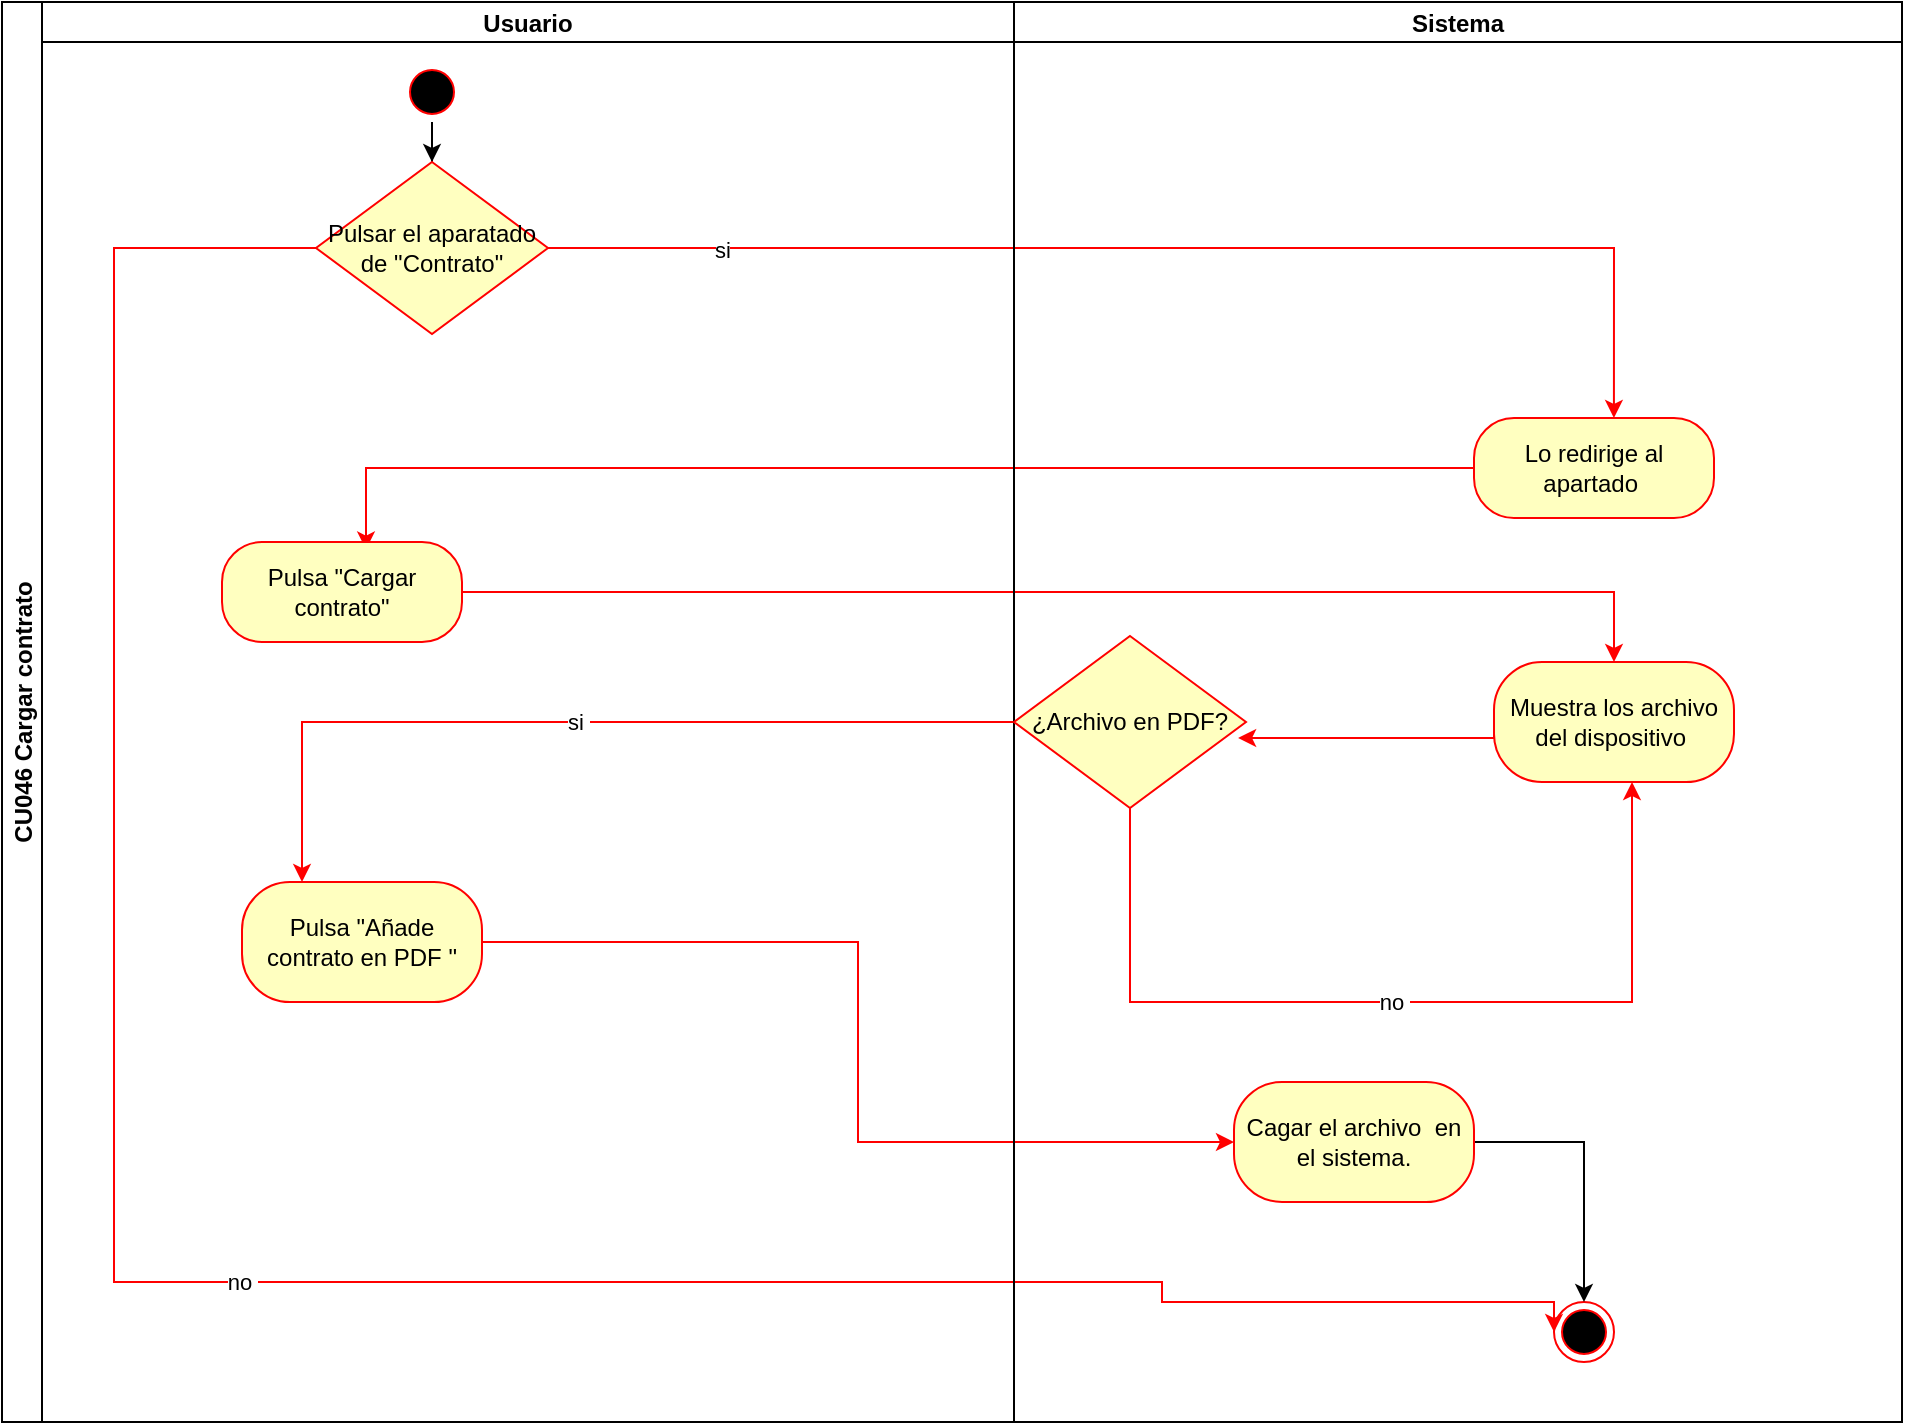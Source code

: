 <mxfile version="27.1.6">
  <diagram name="Página-1" id="fSYM8z84vHrLpdh59CZX">
    <mxGraphModel grid="1" page="1" gridSize="10" guides="1" tooltips="1" connect="1" arrows="1" fold="1" pageScale="1" pageWidth="827" pageHeight="1169" math="0" shadow="0">
      <root>
        <mxCell id="0" />
        <mxCell id="1" parent="0" />
        <mxCell id="OHCb3kpunpdSkLjku3Yf-1" value="CU046 Cargar contrato" style="swimlane;childLayout=stackLayout;resizeParent=1;resizeParentMax=0;startSize=20;horizontal=0;horizontalStack=1;" vertex="1" parent="1">
          <mxGeometry x="-150" y="-1000" width="950" height="710" as="geometry">
            <mxRectangle x="200" y="80" width="40" height="50" as="alternateBounds" />
          </mxGeometry>
        </mxCell>
        <mxCell id="OHCb3kpunpdSkLjku3Yf-2" style="edgeStyle=orthogonalEdgeStyle;rounded=0;orthogonalLoop=1;jettySize=auto;html=1;exitX=1;exitY=0.5;exitDx=0;exitDy=0;strokeColor=light-dark(#ff0000, #ededed);entryX=0.583;entryY=0;entryDx=0;entryDy=0;entryPerimeter=0;" edge="1" parent="OHCb3kpunpdSkLjku3Yf-1" source="OHCb3kpunpdSkLjku3Yf-11" target="OHCb3kpunpdSkLjku3Yf-20">
          <mxGeometry relative="1" as="geometry">
            <mxPoint x="392" y="220" as="sourcePoint" />
          </mxGeometry>
        </mxCell>
        <mxCell id="OHCb3kpunpdSkLjku3Yf-3" value="si" style="edgeLabel;html=1;align=center;verticalAlign=middle;resizable=0;points=[];" vertex="1" connectable="0" parent="OHCb3kpunpdSkLjku3Yf-2">
          <mxGeometry x="-0.72" y="-1" relative="1" as="geometry">
            <mxPoint as="offset" />
          </mxGeometry>
        </mxCell>
        <mxCell id="OHCb3kpunpdSkLjku3Yf-4" value="no&amp;nbsp;" style="edgeStyle=orthogonalEdgeStyle;rounded=0;orthogonalLoop=1;jettySize=auto;html=1;entryX=0;entryY=0.5;entryDx=0;entryDy=0;fillColor=#FF0000;strokeColor=light-dark(#ff0000, #ededed);exitX=0;exitY=0.5;exitDx=0;exitDy=0;" edge="1" parent="OHCb3kpunpdSkLjku3Yf-1" source="OHCb3kpunpdSkLjku3Yf-11" target="OHCb3kpunpdSkLjku3Yf-19">
          <mxGeometry relative="1" as="geometry">
            <mxPoint x="790" y="890" as="targetPoint" />
            <Array as="points">
              <mxPoint x="56" y="123" />
              <mxPoint x="56" y="640" />
              <mxPoint x="580" y="640" />
              <mxPoint x="580" y="650" />
              <mxPoint x="776" y="650" />
            </Array>
          </mxGeometry>
        </mxCell>
        <mxCell id="OHCb3kpunpdSkLjku3Yf-5" style="edgeStyle=orthogonalEdgeStyle;rounded=0;orthogonalLoop=1;jettySize=auto;html=1;entryX=0.6;entryY=0.076;entryDx=0;entryDy=0;entryPerimeter=0;strokeColor=#FF0000;" edge="1" parent="OHCb3kpunpdSkLjku3Yf-1" source="OHCb3kpunpdSkLjku3Yf-20" target="OHCb3kpunpdSkLjku3Yf-12">
          <mxGeometry relative="1" as="geometry">
            <mxPoint x="574.4" y="328.75" as="targetPoint" />
          </mxGeometry>
        </mxCell>
        <mxCell id="OHCb3kpunpdSkLjku3Yf-6" style="edgeStyle=orthogonalEdgeStyle;rounded=0;orthogonalLoop=1;jettySize=auto;html=1;entryX=0.5;entryY=0;entryDx=0;entryDy=0;strokeColor=#FF0000;" edge="1" parent="OHCb3kpunpdSkLjku3Yf-1" source="OHCb3kpunpdSkLjku3Yf-12" target="OHCb3kpunpdSkLjku3Yf-21">
          <mxGeometry relative="1" as="geometry">
            <mxPoint x="750" y="320" as="targetPoint" />
          </mxGeometry>
        </mxCell>
        <mxCell id="OHCb3kpunpdSkLjku3Yf-8" value="Usuario" style="swimlane;startSize=20;" vertex="1" parent="OHCb3kpunpdSkLjku3Yf-1">
          <mxGeometry x="20" width="486" height="710" as="geometry" />
        </mxCell>
        <mxCell id="OHCb3kpunpdSkLjku3Yf-9" style="edgeStyle=orthogonalEdgeStyle;rounded=0;orthogonalLoop=1;jettySize=auto;html=1;entryX=0.5;entryY=0;entryDx=0;entryDy=0;" edge="1" parent="OHCb3kpunpdSkLjku3Yf-8" source="OHCb3kpunpdSkLjku3Yf-10" target="OHCb3kpunpdSkLjku3Yf-11">
          <mxGeometry relative="1" as="geometry" />
        </mxCell>
        <mxCell id="OHCb3kpunpdSkLjku3Yf-10" value="" style="ellipse;html=1;shape=startState;fillColor=#000000;strokeColor=#ff0000;fillStyle=auto;" vertex="1" parent="OHCb3kpunpdSkLjku3Yf-8">
          <mxGeometry x="180" y="30" width="30" height="30" as="geometry" />
        </mxCell>
        <mxCell id="OHCb3kpunpdSkLjku3Yf-11" value="Pulsar el aparatado de &quot;Contrato&quot;" style="rhombus;whiteSpace=wrap;html=1;fontColor=#000000;fillColor=#ffffc0;strokeColor=#ff0000;" vertex="1" parent="OHCb3kpunpdSkLjku3Yf-8">
          <mxGeometry x="137" y="80" width="116" height="86" as="geometry" />
        </mxCell>
        <mxCell id="OHCb3kpunpdSkLjku3Yf-12" value="Pulsa &quot;Cargar contrato&quot;" style="rounded=1;whiteSpace=wrap;html=1;arcSize=40;fontColor=#000000;fillColor=#ffffc0;strokeColor=#ff0000;" vertex="1" parent="OHCb3kpunpdSkLjku3Yf-8">
          <mxGeometry x="90" y="270" width="120" height="50" as="geometry" />
        </mxCell>
        <mxCell id="OHCb3kpunpdSkLjku3Yf-13" value="Pulsa &quot;Añade contrato en PDF &quot;" style="rounded=1;whiteSpace=wrap;html=1;fillColor=#ffffc0;strokeColor=#ff0000;fontColor=#000000;arcSize=40;" vertex="1" parent="OHCb3kpunpdSkLjku3Yf-8">
          <mxGeometry x="100" y="440" width="120" height="60" as="geometry" />
        </mxCell>
        <mxCell id="OHCb3kpunpdSkLjku3Yf-16" style="edgeStyle=orthogonalEdgeStyle;rounded=0;orthogonalLoop=1;jettySize=auto;html=1;strokeColor=#FF0000;entryX=0;entryY=0.5;entryDx=0;entryDy=0;" edge="1" parent="OHCb3kpunpdSkLjku3Yf-1" source="OHCb3kpunpdSkLjku3Yf-13" target="OHCb3kpunpdSkLjku3Yf-15">
          <mxGeometry relative="1" as="geometry">
            <mxPoint x="480" y="500" as="targetPoint" />
            <Array as="points" />
          </mxGeometry>
        </mxCell>
        <mxCell id="OHCb3kpunpdSkLjku3Yf-28" value="si&amp;nbsp;" style="edgeStyle=orthogonalEdgeStyle;rounded=0;orthogonalLoop=1;jettySize=auto;html=1;entryX=0.25;entryY=0;entryDx=0;entryDy=0;strokeColor=#FF0000;" edge="1" parent="OHCb3kpunpdSkLjku3Yf-1" source="OHCb3kpunpdSkLjku3Yf-17" target="OHCb3kpunpdSkLjku3Yf-13">
          <mxGeometry relative="1" as="geometry" />
        </mxCell>
        <mxCell id="OHCb3kpunpdSkLjku3Yf-18" value="Sistema" style="swimlane;startSize=20;" vertex="1" parent="OHCb3kpunpdSkLjku3Yf-1">
          <mxGeometry x="506" width="444" height="710" as="geometry" />
        </mxCell>
        <mxCell id="OHCb3kpunpdSkLjku3Yf-19" value="" style="ellipse;html=1;shape=endState;fillColor=#000000;strokeColor=#ff0000;" vertex="1" parent="OHCb3kpunpdSkLjku3Yf-18">
          <mxGeometry x="270" y="650" width="30" height="30" as="geometry" />
        </mxCell>
        <mxCell id="OHCb3kpunpdSkLjku3Yf-20" value="Lo redirige al apartado&amp;nbsp;" style="rounded=1;whiteSpace=wrap;html=1;arcSize=40;fontColor=#000000;fillColor=#ffffc0;strokeColor=#ff0000;" vertex="1" parent="OHCb3kpunpdSkLjku3Yf-18">
          <mxGeometry x="230" y="208" width="120" height="50" as="geometry" />
        </mxCell>
        <mxCell id="OHCb3kpunpdSkLjku3Yf-21" value="Muestra los archivo del dispositivo&amp;nbsp;" style="rounded=1;whiteSpace=wrap;html=1;fillColor=#ffffc0;strokeColor=#ff0000;fontColor=#000000;arcSize=40;" vertex="1" parent="OHCb3kpunpdSkLjku3Yf-18">
          <mxGeometry x="240" y="330" width="120" height="60" as="geometry" />
        </mxCell>
        <mxCell id="OHCb3kpunpdSkLjku3Yf-32" style="edgeStyle=orthogonalEdgeStyle;rounded=0;orthogonalLoop=1;jettySize=auto;html=1;entryX=0.5;entryY=0;entryDx=0;entryDy=0;" edge="1" parent="OHCb3kpunpdSkLjku3Yf-18" source="OHCb3kpunpdSkLjku3Yf-15" target="OHCb3kpunpdSkLjku3Yf-19">
          <mxGeometry relative="1" as="geometry" />
        </mxCell>
        <mxCell id="OHCb3kpunpdSkLjku3Yf-15" value="Cagar el archivo&amp;nbsp; en el sistema." style="rounded=1;whiteSpace=wrap;html=1;fillColor=#ffffc0;strokeColor=#ff0000;fontColor=#000000;arcSize=40;" vertex="1" parent="OHCb3kpunpdSkLjku3Yf-18">
          <mxGeometry x="110" y="540" width="120" height="60" as="geometry" />
        </mxCell>
        <mxCell id="OHCb3kpunpdSkLjku3Yf-17" value="¿Archivo en PDF?" style="rhombus;whiteSpace=wrap;html=1;fontColor=#000000;fillColor=#ffffc0;strokeColor=#ff0000;" vertex="1" parent="OHCb3kpunpdSkLjku3Yf-18">
          <mxGeometry y="317" width="116" height="86" as="geometry" />
        </mxCell>
        <mxCell id="OHCb3kpunpdSkLjku3Yf-7" style="edgeStyle=orthogonalEdgeStyle;rounded=0;orthogonalLoop=1;jettySize=auto;html=1;entryX=0.966;entryY=0.593;entryDx=0;entryDy=0;entryPerimeter=0;strokeColor=#FF0000;exitX=0;exitY=0.5;exitDx=0;exitDy=0;" edge="1" parent="OHCb3kpunpdSkLjku3Yf-18" source="OHCb3kpunpdSkLjku3Yf-21" target="OHCb3kpunpdSkLjku3Yf-17">
          <mxGeometry relative="1" as="geometry">
            <Array as="points">
              <mxPoint x="240" y="368" />
            </Array>
          </mxGeometry>
        </mxCell>
        <mxCell id="OHCb3kpunpdSkLjku3Yf-29" value="no&amp;nbsp;" style="edgeStyle=orthogonalEdgeStyle;rounded=0;orthogonalLoop=1;jettySize=auto;html=1;entryX=0.575;entryY=1;entryDx=0;entryDy=0;entryPerimeter=0;strokeColor=light-dark(#ff0000, #ededed);" edge="1" parent="OHCb3kpunpdSkLjku3Yf-18" source="OHCb3kpunpdSkLjku3Yf-17" target="OHCb3kpunpdSkLjku3Yf-21">
          <mxGeometry relative="1" as="geometry">
            <Array as="points">
              <mxPoint x="58" y="500" />
              <mxPoint x="309" y="500" />
            </Array>
          </mxGeometry>
        </mxCell>
      </root>
    </mxGraphModel>
  </diagram>
</mxfile>
